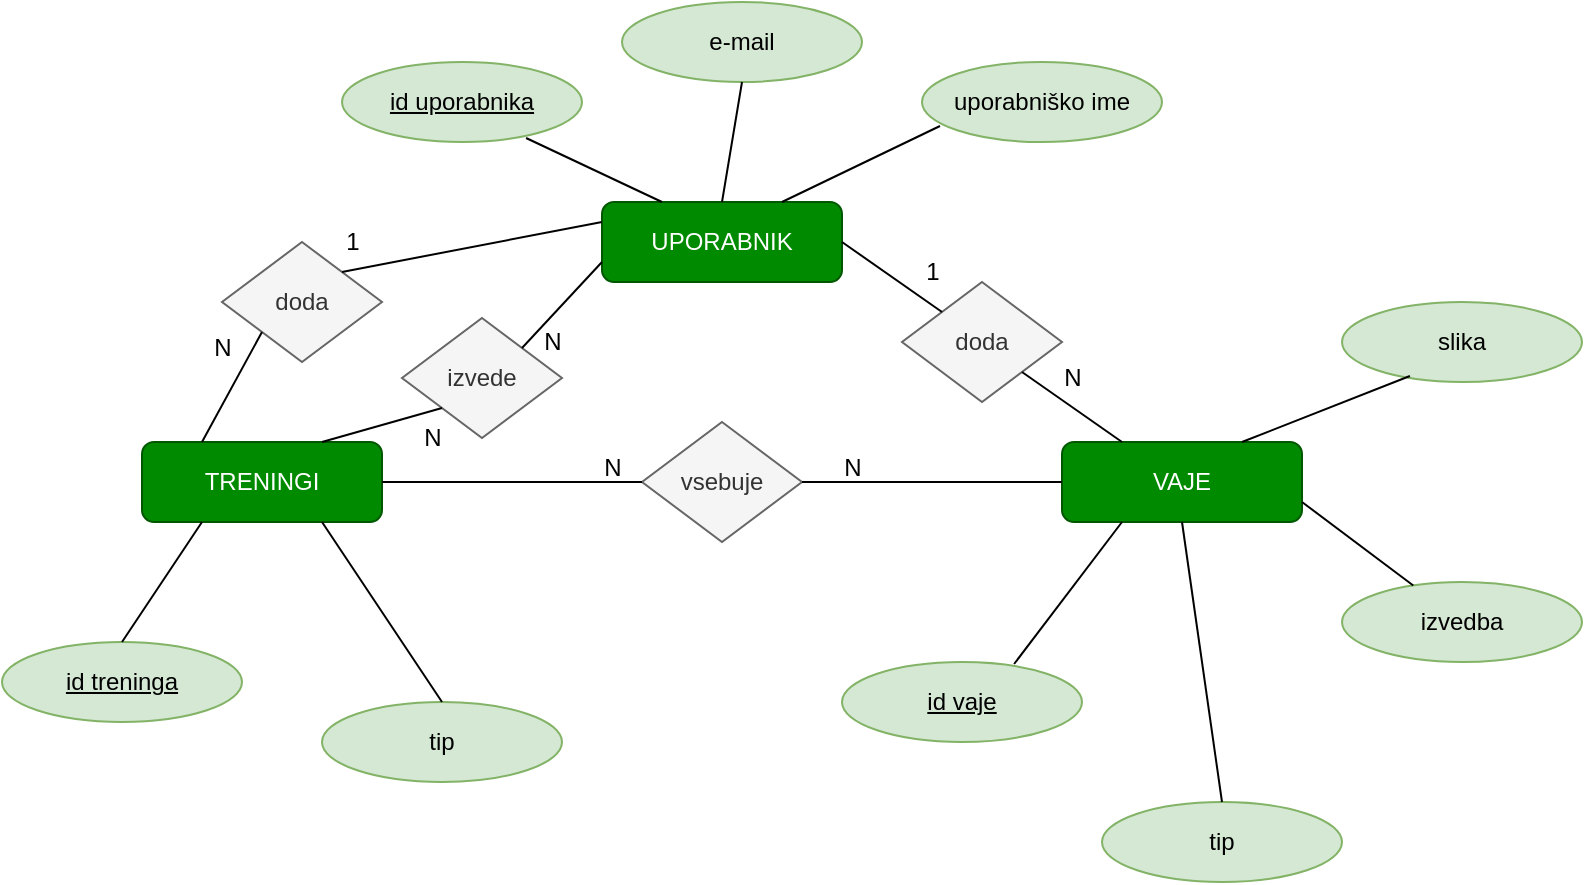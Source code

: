 <mxfile version="27.0.8">
  <diagram name="Page-1" id="OecnF2epK7I4MdZbIt8g">
    <mxGraphModel dx="946" dy="547" grid="1" gridSize="10" guides="1" tooltips="1" connect="1" arrows="1" fold="1" page="1" pageScale="1" pageWidth="827" pageHeight="1169" math="0" shadow="0">
      <root>
        <mxCell id="0" />
        <mxCell id="1" parent="0" />
        <mxCell id="Ca_ZHPDnBGq8BHa57W_I-2" value="UPORABNIK" style="rounded=1;whiteSpace=wrap;html=1;fillColor=#008a00;strokeColor=#005700;fontColor=#ffffff;" vertex="1" parent="1">
          <mxGeometry x="320" y="120" width="120" height="40" as="geometry" />
        </mxCell>
        <mxCell id="Ca_ZHPDnBGq8BHa57W_I-3" value="&lt;u&gt;id uporabnika&lt;/u&gt;" style="ellipse;whiteSpace=wrap;html=1;fillColor=#d5e8d4;strokeColor=#82b366;" vertex="1" parent="1">
          <mxGeometry x="190" y="50" width="120" height="40" as="geometry" />
        </mxCell>
        <mxCell id="Ca_ZHPDnBGq8BHa57W_I-4" value="&lt;u&gt;id vaje&lt;/u&gt;" style="ellipse;whiteSpace=wrap;html=1;fillColor=#d5e8d4;strokeColor=#82b366;" vertex="1" parent="1">
          <mxGeometry x="440" y="350" width="120" height="40" as="geometry" />
        </mxCell>
        <mxCell id="Ca_ZHPDnBGq8BHa57W_I-5" value="uporabniško ime" style="ellipse;whiteSpace=wrap;html=1;fillColor=#d5e8d4;strokeColor=#82b366;" vertex="1" parent="1">
          <mxGeometry x="480" y="50" width="120" height="40" as="geometry" />
        </mxCell>
        <mxCell id="Ca_ZHPDnBGq8BHa57W_I-6" value="e-mail" style="ellipse;whiteSpace=wrap;html=1;fillColor=#d5e8d4;strokeColor=#82b366;" vertex="1" parent="1">
          <mxGeometry x="330" y="20" width="120" height="40" as="geometry" />
        </mxCell>
        <mxCell id="Ca_ZHPDnBGq8BHa57W_I-8" value="" style="endArrow=none;html=1;rounded=0;entryX=0.075;entryY=0.8;entryDx=0;entryDy=0;exitX=0.75;exitY=0;exitDx=0;exitDy=0;entryPerimeter=0;" edge="1" parent="1" source="Ca_ZHPDnBGq8BHa57W_I-2" target="Ca_ZHPDnBGq8BHa57W_I-5">
          <mxGeometry width="50" height="50" relative="1" as="geometry">
            <mxPoint x="390" y="240" as="sourcePoint" />
            <mxPoint x="440" y="190" as="targetPoint" />
          </mxGeometry>
        </mxCell>
        <mxCell id="Ca_ZHPDnBGq8BHa57W_I-9" value="" style="endArrow=none;html=1;rounded=0;entryX=0.5;entryY=1;entryDx=0;entryDy=0;exitX=0.5;exitY=0;exitDx=0;exitDy=0;" edge="1" parent="1" source="Ca_ZHPDnBGq8BHa57W_I-2" target="Ca_ZHPDnBGq8BHa57W_I-6">
          <mxGeometry width="50" height="50" relative="1" as="geometry">
            <mxPoint x="390" y="240" as="sourcePoint" />
            <mxPoint x="440" y="190" as="targetPoint" />
          </mxGeometry>
        </mxCell>
        <mxCell id="Ca_ZHPDnBGq8BHa57W_I-10" value="" style="endArrow=none;html=1;rounded=0;entryX=0.767;entryY=0.95;entryDx=0;entryDy=0;entryPerimeter=0;exitX=0.25;exitY=0;exitDx=0;exitDy=0;" edge="1" parent="1" source="Ca_ZHPDnBGq8BHa57W_I-2" target="Ca_ZHPDnBGq8BHa57W_I-3">
          <mxGeometry width="50" height="50" relative="1" as="geometry">
            <mxPoint x="390" y="240" as="sourcePoint" />
            <mxPoint x="440" y="190" as="targetPoint" />
          </mxGeometry>
        </mxCell>
        <mxCell id="Ca_ZHPDnBGq8BHa57W_I-11" value="VAJE" style="rounded=1;whiteSpace=wrap;html=1;fillColor=#008a00;fontColor=#ffffff;strokeColor=#005700;" vertex="1" parent="1">
          <mxGeometry x="550" y="240" width="120" height="40" as="geometry" />
        </mxCell>
        <mxCell id="Ca_ZHPDnBGq8BHa57W_I-12" value="TRENINGI" style="rounded=1;whiteSpace=wrap;html=1;fillColor=#008a00;fontColor=#ffffff;strokeColor=#005700;" vertex="1" parent="1">
          <mxGeometry x="90" y="240" width="120" height="40" as="geometry" />
        </mxCell>
        <mxCell id="Ca_ZHPDnBGq8BHa57W_I-13" value="tip" style="ellipse;whiteSpace=wrap;html=1;fillColor=#d5e8d4;strokeColor=#82b366;" vertex="1" parent="1">
          <mxGeometry x="180" y="370" width="120" height="40" as="geometry" />
        </mxCell>
        <mxCell id="Ca_ZHPDnBGq8BHa57W_I-14" value="&lt;u&gt;id treninga&lt;/u&gt;" style="ellipse;whiteSpace=wrap;html=1;fillColor=#d5e8d4;strokeColor=#82b366;" vertex="1" parent="1">
          <mxGeometry x="20" y="340" width="120" height="40" as="geometry" />
        </mxCell>
        <mxCell id="Ca_ZHPDnBGq8BHa57W_I-15" value="izvedba" style="ellipse;whiteSpace=wrap;html=1;fillColor=#d5e8d4;strokeColor=#82b366;" vertex="1" parent="1">
          <mxGeometry x="690" y="310" width="120" height="40" as="geometry" />
        </mxCell>
        <mxCell id="Ca_ZHPDnBGq8BHa57W_I-16" value="" style="endArrow=none;html=1;rounded=0;exitX=0.5;exitY=0;exitDx=0;exitDy=0;entryX=0.25;entryY=1;entryDx=0;entryDy=0;" edge="1" parent="1" source="Ca_ZHPDnBGq8BHa57W_I-14" target="Ca_ZHPDnBGq8BHa57W_I-12">
          <mxGeometry width="50" height="50" relative="1" as="geometry">
            <mxPoint x="390" y="240" as="sourcePoint" />
            <mxPoint x="440" y="190" as="targetPoint" />
          </mxGeometry>
        </mxCell>
        <mxCell id="Ca_ZHPDnBGq8BHa57W_I-17" value="" style="endArrow=none;html=1;rounded=0;exitX=0.5;exitY=0;exitDx=0;exitDy=0;entryX=0.75;entryY=1;entryDx=0;entryDy=0;" edge="1" parent="1" source="Ca_ZHPDnBGq8BHa57W_I-13" target="Ca_ZHPDnBGq8BHa57W_I-12">
          <mxGeometry width="50" height="50" relative="1" as="geometry">
            <mxPoint x="390" y="240" as="sourcePoint" />
            <mxPoint x="440" y="190" as="targetPoint" />
          </mxGeometry>
        </mxCell>
        <mxCell id="Ca_ZHPDnBGq8BHa57W_I-18" value="" style="endArrow=none;html=1;rounded=0;entryX=0.25;entryY=1;entryDx=0;entryDy=0;exitX=0.717;exitY=0.025;exitDx=0;exitDy=0;exitPerimeter=0;" edge="1" parent="1" source="Ca_ZHPDnBGq8BHa57W_I-4" target="Ca_ZHPDnBGq8BHa57W_I-11">
          <mxGeometry width="50" height="50" relative="1" as="geometry">
            <mxPoint x="390" y="240" as="sourcePoint" />
            <mxPoint x="440" y="190" as="targetPoint" />
          </mxGeometry>
        </mxCell>
        <mxCell id="Ca_ZHPDnBGq8BHa57W_I-19" value="" style="endArrow=none;html=1;rounded=0;entryX=1;entryY=0.75;entryDx=0;entryDy=0;" edge="1" parent="1" source="Ca_ZHPDnBGq8BHa57W_I-15" target="Ca_ZHPDnBGq8BHa57W_I-11">
          <mxGeometry width="50" height="50" relative="1" as="geometry">
            <mxPoint x="390" y="240" as="sourcePoint" />
            <mxPoint x="440" y="190" as="targetPoint" />
          </mxGeometry>
        </mxCell>
        <mxCell id="Ca_ZHPDnBGq8BHa57W_I-20" value="vsebuje" style="rhombus;whiteSpace=wrap;html=1;fillColor=#f5f5f5;strokeColor=#666666;fontColor=#333333;" vertex="1" parent="1">
          <mxGeometry x="340" y="230" width="80" height="60" as="geometry" />
        </mxCell>
        <mxCell id="Ca_ZHPDnBGq8BHa57W_I-21" value="" style="endArrow=none;html=1;rounded=0;entryX=1;entryY=0.5;entryDx=0;entryDy=0;exitX=0;exitY=0.5;exitDx=0;exitDy=0;" edge="1" parent="1" source="Ca_ZHPDnBGq8BHa57W_I-20" target="Ca_ZHPDnBGq8BHa57W_I-12">
          <mxGeometry width="50" height="50" relative="1" as="geometry">
            <mxPoint x="390" y="240" as="sourcePoint" />
            <mxPoint x="440" y="190" as="targetPoint" />
          </mxGeometry>
        </mxCell>
        <mxCell id="Ca_ZHPDnBGq8BHa57W_I-22" value="" style="endArrow=none;html=1;rounded=0;entryX=0;entryY=0.5;entryDx=0;entryDy=0;exitX=1;exitY=0.5;exitDx=0;exitDy=0;" edge="1" parent="1" source="Ca_ZHPDnBGq8BHa57W_I-20" target="Ca_ZHPDnBGq8BHa57W_I-11">
          <mxGeometry width="50" height="50" relative="1" as="geometry">
            <mxPoint x="390" y="240" as="sourcePoint" />
            <mxPoint x="440" y="190" as="targetPoint" />
          </mxGeometry>
        </mxCell>
        <mxCell id="Ca_ZHPDnBGq8BHa57W_I-23" value="izvede" style="rhombus;whiteSpace=wrap;html=1;fillColor=#f5f5f5;fontColor=#333333;strokeColor=#666666;" vertex="1" parent="1">
          <mxGeometry x="220" y="178" width="80" height="60" as="geometry" />
        </mxCell>
        <mxCell id="Ca_ZHPDnBGq8BHa57W_I-24" value="doda" style="rhombus;whiteSpace=wrap;html=1;fillColor=#f5f5f5;fontColor=#333333;strokeColor=#666666;" vertex="1" parent="1">
          <mxGeometry x="470" y="160" width="80" height="60" as="geometry" />
        </mxCell>
        <mxCell id="Ca_ZHPDnBGq8BHa57W_I-25" value="" style="endArrow=none;html=1;rounded=0;entryX=0;entryY=0.75;entryDx=0;entryDy=0;exitX=1;exitY=0;exitDx=0;exitDy=0;" edge="1" parent="1" source="Ca_ZHPDnBGq8BHa57W_I-23" target="Ca_ZHPDnBGq8BHa57W_I-2">
          <mxGeometry width="50" height="50" relative="1" as="geometry">
            <mxPoint x="390" y="290" as="sourcePoint" />
            <mxPoint x="440" y="240" as="targetPoint" />
          </mxGeometry>
        </mxCell>
        <mxCell id="Ca_ZHPDnBGq8BHa57W_I-26" value="" style="endArrow=none;html=1;rounded=0;entryX=0;entryY=1;entryDx=0;entryDy=0;exitX=0.75;exitY=0;exitDx=0;exitDy=0;" edge="1" parent="1" source="Ca_ZHPDnBGq8BHa57W_I-12" target="Ca_ZHPDnBGq8BHa57W_I-23">
          <mxGeometry width="50" height="50" relative="1" as="geometry">
            <mxPoint x="390" y="290" as="sourcePoint" />
            <mxPoint x="440" y="240" as="targetPoint" />
          </mxGeometry>
        </mxCell>
        <mxCell id="Ca_ZHPDnBGq8BHa57W_I-27" value="" style="endArrow=none;html=1;rounded=0;entryX=0.25;entryY=0;entryDx=0;entryDy=0;exitX=1;exitY=1;exitDx=0;exitDy=0;" edge="1" parent="1" source="Ca_ZHPDnBGq8BHa57W_I-24" target="Ca_ZHPDnBGq8BHa57W_I-11">
          <mxGeometry width="50" height="50" relative="1" as="geometry">
            <mxPoint x="390" y="290" as="sourcePoint" />
            <mxPoint x="440" y="240" as="targetPoint" />
          </mxGeometry>
        </mxCell>
        <mxCell id="Ca_ZHPDnBGq8BHa57W_I-28" value="" style="endArrow=none;html=1;rounded=0;entryX=1;entryY=0.5;entryDx=0;entryDy=0;exitX=0;exitY=0;exitDx=0;exitDy=0;" edge="1" parent="1" source="Ca_ZHPDnBGq8BHa57W_I-24" target="Ca_ZHPDnBGq8BHa57W_I-2">
          <mxGeometry width="50" height="50" relative="1" as="geometry">
            <mxPoint x="390" y="290" as="sourcePoint" />
            <mxPoint x="440" y="240" as="targetPoint" />
          </mxGeometry>
        </mxCell>
        <mxCell id="Ca_ZHPDnBGq8BHa57W_I-29" value="N" style="text;html=1;align=center;verticalAlign=middle;resizable=0;points=[];autosize=1;strokeColor=none;fillColor=none;" vertex="1" parent="1">
          <mxGeometry x="310" y="238" width="30" height="30" as="geometry" />
        </mxCell>
        <mxCell id="Ca_ZHPDnBGq8BHa57W_I-30" value="N" style="text;html=1;align=center;verticalAlign=middle;resizable=0;points=[];autosize=1;strokeColor=none;fillColor=none;" vertex="1" parent="1">
          <mxGeometry x="430" y="238" width="30" height="30" as="geometry" />
        </mxCell>
        <mxCell id="Ca_ZHPDnBGq8BHa57W_I-33" value="doda" style="rhombus;whiteSpace=wrap;html=1;fillColor=#f5f5f5;fontColor=#333333;strokeColor=#666666;" vertex="1" parent="1">
          <mxGeometry x="130" y="140" width="80" height="60" as="geometry" />
        </mxCell>
        <mxCell id="Ca_ZHPDnBGq8BHa57W_I-34" value="" style="endArrow=none;html=1;rounded=0;entryX=0;entryY=0.25;entryDx=0;entryDy=0;exitX=1;exitY=0;exitDx=0;exitDy=0;" edge="1" parent="1" source="Ca_ZHPDnBGq8BHa57W_I-33" target="Ca_ZHPDnBGq8BHa57W_I-2">
          <mxGeometry width="50" height="50" relative="1" as="geometry">
            <mxPoint x="390" y="300" as="sourcePoint" />
            <mxPoint x="440" y="250" as="targetPoint" />
          </mxGeometry>
        </mxCell>
        <mxCell id="Ca_ZHPDnBGq8BHa57W_I-35" value="" style="endArrow=none;html=1;rounded=0;entryX=0;entryY=1;entryDx=0;entryDy=0;exitX=0.25;exitY=0;exitDx=0;exitDy=0;" edge="1" parent="1" source="Ca_ZHPDnBGq8BHa57W_I-12" target="Ca_ZHPDnBGq8BHa57W_I-33">
          <mxGeometry width="50" height="50" relative="1" as="geometry">
            <mxPoint x="390" y="300" as="sourcePoint" />
            <mxPoint x="440" y="250" as="targetPoint" />
          </mxGeometry>
        </mxCell>
        <mxCell id="Ca_ZHPDnBGq8BHa57W_I-36" value="1" style="text;html=1;align=center;verticalAlign=middle;resizable=0;points=[];autosize=1;strokeColor=none;fillColor=none;" vertex="1" parent="1">
          <mxGeometry x="470" y="140" width="30" height="30" as="geometry" />
        </mxCell>
        <mxCell id="Ca_ZHPDnBGq8BHa57W_I-39" value="N" style="text;html=1;align=center;verticalAlign=middle;resizable=0;points=[];autosize=1;strokeColor=none;fillColor=none;" vertex="1" parent="1">
          <mxGeometry x="540" y="193" width="30" height="30" as="geometry" />
        </mxCell>
        <mxCell id="Ca_ZHPDnBGq8BHa57W_I-40" value="1" style="text;html=1;align=center;verticalAlign=middle;resizable=0;points=[];autosize=1;strokeColor=none;fillColor=none;" vertex="1" parent="1">
          <mxGeometry x="180" y="125" width="30" height="30" as="geometry" />
        </mxCell>
        <mxCell id="Ca_ZHPDnBGq8BHa57W_I-41" value="N" style="text;html=1;align=center;verticalAlign=middle;resizable=0;points=[];autosize=1;strokeColor=none;fillColor=none;" vertex="1" parent="1">
          <mxGeometry x="115" y="178" width="30" height="30" as="geometry" />
        </mxCell>
        <mxCell id="Ca_ZHPDnBGq8BHa57W_I-42" value="N" style="text;html=1;align=center;verticalAlign=middle;resizable=0;points=[];autosize=1;strokeColor=none;fillColor=none;" vertex="1" parent="1">
          <mxGeometry x="280" y="175" width="30" height="30" as="geometry" />
        </mxCell>
        <mxCell id="Ca_ZHPDnBGq8BHa57W_I-43" value="N" style="text;html=1;align=center;verticalAlign=middle;resizable=0;points=[];autosize=1;strokeColor=none;fillColor=none;" vertex="1" parent="1">
          <mxGeometry x="220" y="223" width="30" height="30" as="geometry" />
        </mxCell>
        <mxCell id="Ca_ZHPDnBGq8BHa57W_I-44" value="tip" style="ellipse;whiteSpace=wrap;html=1;fillColor=#d5e8d4;strokeColor=#82b366;" vertex="1" parent="1">
          <mxGeometry x="570" y="420" width="120" height="40" as="geometry" />
        </mxCell>
        <mxCell id="Ca_ZHPDnBGq8BHa57W_I-45" value="" style="endArrow=none;html=1;rounded=0;entryX=0.5;entryY=1;entryDx=0;entryDy=0;exitX=0.5;exitY=0;exitDx=0;exitDy=0;" edge="1" parent="1" source="Ca_ZHPDnBGq8BHa57W_I-44" target="Ca_ZHPDnBGq8BHa57W_I-11">
          <mxGeometry width="50" height="50" relative="1" as="geometry">
            <mxPoint x="370" y="310" as="sourcePoint" />
            <mxPoint x="420" y="260" as="targetPoint" />
          </mxGeometry>
        </mxCell>
        <mxCell id="Ca_ZHPDnBGq8BHa57W_I-46" value="slika" style="ellipse;whiteSpace=wrap;html=1;fillColor=#d5e8d4;strokeColor=#82b366;" vertex="1" parent="1">
          <mxGeometry x="690" y="170" width="120" height="40" as="geometry" />
        </mxCell>
        <mxCell id="Ca_ZHPDnBGq8BHa57W_I-47" value="" style="endArrow=none;html=1;rounded=0;entryX=0.75;entryY=0;entryDx=0;entryDy=0;exitX=0.283;exitY=0.925;exitDx=0;exitDy=0;exitPerimeter=0;" edge="1" parent="1" source="Ca_ZHPDnBGq8BHa57W_I-46" target="Ca_ZHPDnBGq8BHa57W_I-11">
          <mxGeometry width="50" height="50" relative="1" as="geometry">
            <mxPoint x="370" y="310" as="sourcePoint" />
            <mxPoint x="420" y="260" as="targetPoint" />
          </mxGeometry>
        </mxCell>
      </root>
    </mxGraphModel>
  </diagram>
</mxfile>
